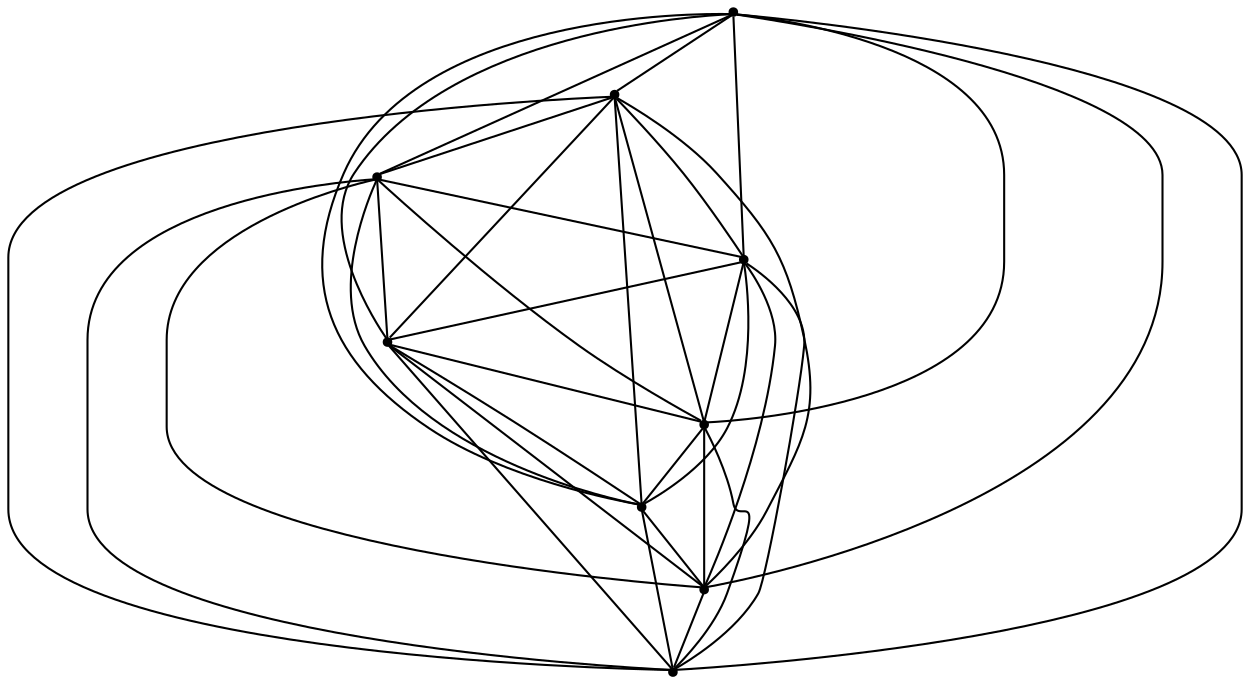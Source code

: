graph {
  node [shape=point,comment="{\"directed\":false,\"doi\":\"10.1007/978-3-030-68766-3_22\",\"figure\":\"5\"}"]

  v0 [pos="1238.3931780741025,667.3666788777127"]
  v1 [pos="638.5933615150533,868.1588906930839"]
  v2 [pos="839.2169813581403,995.7485005302382"]
  v3 [pos="539.8359784126873,601.6925552166151"]
  v4 [pos="1182.4030039953388,826.8317584066988"]
  v5 [pos="1216.9616239210807,541.7097159534289"]
  v6 [pos="539.8359784126872,404.66870582072966"]
  v7 [pos="1075.2723854845876,443.91207119740716"]
  v8 [pos="783.3539205263551,352.05273291749313"]

  v0 -- v1 [id="-1",pos="1238.3931780741025,667.3666788777127 638.5933615150533,868.1588906930839 638.5933615150533,868.1588906930839 638.5933615150533,868.1588906930839"]
  v0 -- v2 [id="-2",pos="1238.3931780741025,667.3666788777127 839.2169813581403,995.7485005302382 839.2169813581403,995.7485005302382 839.2169813581403,995.7485005302382"]
  v0 -- v3 [id="-3",pos="1238.3931780741025,667.3666788777127 539.8359784126873,601.6925552166151 539.8359784126873,601.6925552166151 539.8359784126873,601.6925552166151"]
  v0 -- v4 [id="-4",pos="1238.3931780741025,667.3666788777127 1182.4030039953388,826.8317584066988 1182.4030039953388,826.8317584066988 1182.4030039953388,826.8317584066988"]
  v5 -- v6 [id="-5",pos="1216.9616239210807,541.7097159534289 539.8359784126872,404.66870582072966 539.8359784126872,404.66870582072966 539.8359784126872,404.66870582072966"]
  v5 -- v4 [id="-6",pos="1216.9616239210807,541.7097159534289 1182.4030039953388,826.8317584066988 1182.4030039953388,826.8317584066988 1182.4030039953388,826.8317584066988"]
  v5 -- v7 [id="-7",pos="1216.9616239210807,541.7097159534289 1075.2723854845876,443.91207119740716 1075.2723854845876,443.91207119740716 1075.2723854845876,443.91207119740716"]
  v5 -- v0 [id="-8",pos="1216.9616239210807,541.7097159534289 1238.3931780741025,667.3666788777127 1238.3931780741025,667.3666788777127 1238.3931780741025,667.3666788777127"]
  v3 -- v2 [id="-9",pos="539.8359784126873,601.6925552166151 839.2169813581403,995.7485005302382 839.2169813581403,995.7485005302382 839.2169813581403,995.7485005302382"]
  v3 -- v5 [id="-10",pos="539.8359784126873,601.6925552166151 1216.9616239210807,541.7097159534289 1216.9616239210807,541.7097159534289 1216.9616239210807,541.7097159534289"]
  v3 -- v6 [id="-11",pos="539.8359784126873,601.6925552166151 539.8359784126872,404.66870582072966 539.8359784126872,404.66870582072966 539.8359784126872,404.66870582072966"]
  v3 -- v1 [id="-12",pos="539.8359784126873,601.6925552166151 638.5933615150533,868.1588906930839 638.5933615150533,868.1588906930839 638.5933615150533,868.1588906930839"]
  v6 -- v8 [id="-13",pos="539.8359784126872,404.66870582072966 783.3539205263551,352.05273291749313 783.3539205263551,352.05273291749313 783.3539205263551,352.05273291749313"]
  v6 -- v4 [id="-14",pos="539.8359784126872,404.66870582072966 1182.4030039953388,826.8317584066988 1182.4030039953388,826.8317584066988 1182.4030039953388,826.8317584066988"]
  v6 -- v0 [id="-15",pos="539.8359784126872,404.66870582072966 1238.3931780741025,667.3666788777127 1238.3931780741025,667.3666788777127 1238.3931780741025,667.3666788777127"]
  v6 -- v7 [id="-16",pos="539.8359784126872,404.66870582072966 1075.2723854845876,443.91207119740716 1075.2723854845876,443.91207119740716 1075.2723854845876,443.91207119740716"]
  v4 -- v3 [id="-17",pos="1182.4030039953388,826.8317584066988 539.8359784126873,601.6925552166151 539.8359784126873,601.6925552166151 539.8359784126873,601.6925552166151"]
  v4 -- v1 [id="-18",pos="1182.4030039953388,826.8317584066988 638.5933615150533,868.1588906930839 638.5933615150533,868.1588906930839 638.5933615150533,868.1588906930839"]
  v7 -- v2 [id="-19",pos="1075.2723854845876,443.91207119740716 839.2169813581403,995.7485005302382 839.2169813581403,995.7485005302382 839.2169813581403,995.7485005302382"]
  v7 -- v3 [id="-20",pos="1075.2723854845876,443.91207119740716 539.8359784126873,601.6925552166151 539.8359784126873,601.6925552166151 539.8359784126873,601.6925552166151"]
  v7 -- v4 [id="-21",pos="1075.2723854845876,443.91207119740716 1182.4030039953388,826.8317584066988 1182.4030039953388,826.8317584066988 1182.4030039953388,826.8317584066988"]
  v7 -- v1 [id="-22",pos="1075.2723854845876,443.91207119740716 638.5933615150533,868.1588906930839 638.5933615150533,868.1588906930839 638.5933615150533,868.1588906930839"]
  v7 -- v8 [id="-23",pos="1075.2723854845876,443.91207119740716 783.3539205263551,352.05273291749313 783.3539205263551,352.05273291749313 783.3539205263551,352.05273291749313"]
  v1 -- v2 [id="-24",pos="638.5933615150533,868.1588906930839 839.2169813581403,995.7485005302382 839.2169813581403,995.7485005302382 839.2169813581403,995.7485005302382"]
  v1 -- v6 [id="-25",pos="638.5933615150533,868.1588906930839 539.8359784126872,404.66870582072966 539.8359784126872,404.66870582072966 539.8359784126872,404.66870582072966"]
  v1 -- v5 [id="-26",pos="638.5933615150533,868.1588906930839 1216.9616239210807,541.7097159534289 1216.9616239210807,541.7097159534289 1216.9616239210807,541.7097159534289"]
  v1 -- v8 [id="-27",pos="638.5933615150533,868.1588906930839 783.3539205263551,352.05273291749313 783.3539205263551,352.05273291749313 783.3539205263551,352.05273291749313"]
  v8 -- v5 [id="-28",pos="783.3539205263551,352.05273291749313 1216.9616239210807,541.7097159534289 1216.9616239210807,541.7097159534289 1216.9616239210807,541.7097159534289"]
  v8 -- v0 [id="-29",pos="783.3539205263551,352.05273291749313 1238.3931780741025,667.3666788777127 1238.3931780741025,667.3666788777127 1238.3931780741025,667.3666788777127"]
  v8 -- v3 [id="-30",pos="783.3539205263551,352.05273291749313 539.8359784126873,601.6925552166151 539.8359784126873,601.6925552166151 539.8359784126873,601.6925552166151"]
  v8 -- v4 [id="-31",pos="783.3539205263551,352.05273291749313 1182.4030039953388,826.8317584066988 1182.4030039953388,826.8317584066988 1182.4030039953388,826.8317584066988"]
  v7 -- v0 [id="-32",pos="1075.2723854845876,443.91207119740716 1238.3931780741025,667.3666788777127 1238.3931780741025,667.3666788777127 1238.3931780741025,667.3666788777127"]
  v2 -- v8 [id="-33",pos="839.2169813581403,995.7485005302382 783.3539205263551,352.05273291749313 783.3539205263551,352.05273291749313 783.3539205263551,352.05273291749313"]
  v2 -- v4 [id="-34",pos="839.2169813581403,995.7485005302382 1182.4030039953388,826.8317584066988 1182.4030039953388,826.8317584066988 1182.4030039953388,826.8317584066988"]
  v2 -- v6 [id="-35",pos="839.2169813581403,995.7485005302382 539.8359784126872,404.66870582072966 539.8359784126872,404.66870582072966 539.8359784126872,404.66870582072966"]
  v2 -- v5 [id="-36",pos="839.2169813581403,995.7485005302382 1216.9616239210807,541.7097159534289 1216.9616239210807,541.7097159534289 1216.9616239210807,541.7097159534289"]
}